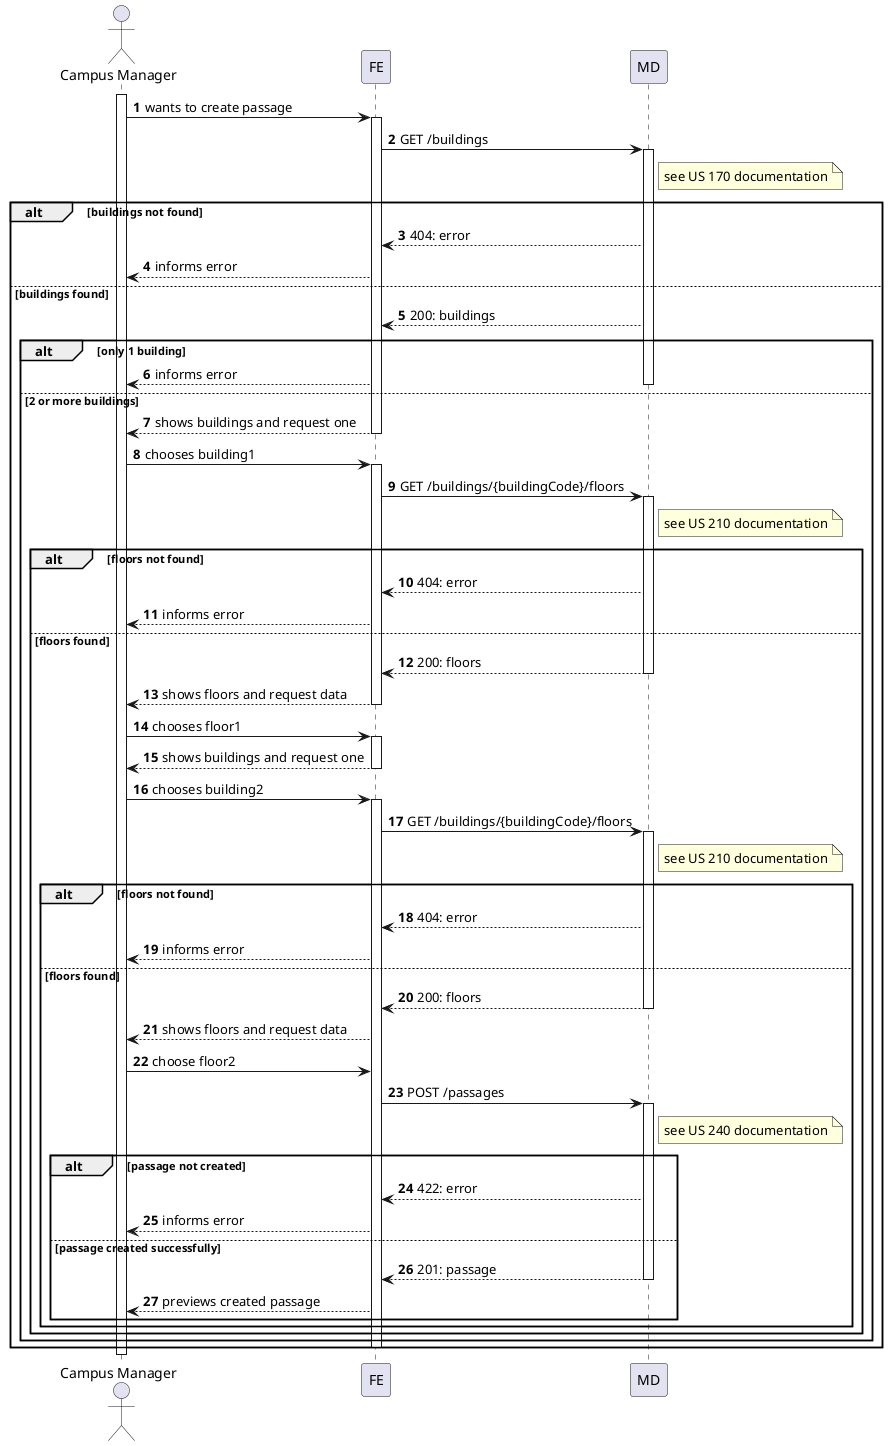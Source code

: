 @startuml
autonumber

actor "Campus Manager" as usr

participant "FE" as ui
participant "MD" as md

activate usr
    usr -> ui : wants to create passage
    activate ui
        ui -> md : GET /buildings
        activate md
            note right of md : see US 170 documentation

        alt buildings not found
            md --> ui: 404: error
            ui --> usr: informs error
        else buildings found
            md --> ui : 200: buildings
            alt only 1 building
                ui --> usr: informs error
                else 2 or more buildings
            deactivate md

        ui --> usr : shows buildings and request one
    deactivate ui

    usr -> ui : chooses building1
    activate ui
        ui -> md : GET /buildings/{buildingCode}/floors
        activate md
            note right of md : see US 210 documentation

            alt floors not found
                md --> ui: 404: error
                ui --> usr: informs error
            else floors found
                md --> ui : 200: floors
                deactivate md

        ui --> usr : shows floors and request data
    deactivate ui

    usr -> ui: chooses floor1
        activate ui
        ui --> usr : shows buildings and request one
        deactivate ui
    usr -> ui : chooses building2
    activate ui
        ui -> md : GET /buildings/{buildingCode}/floors
        activate md
            note right of md : see US 210 documentation

            alt floors not found
                md --> ui: 404: error
                ui --> usr: informs error
            else floors found
                md --> ui : 200: floors
                deactivate md

        ui --> usr : shows floors and request data

    usr -> ui: choose floor2
    ui -> md : POST /passages
        activate md
            note right of md : see US 240 documentation

            alt passage not created
                md --> ui: 422: error
                ui --> usr: informs error
            else passage created successfully
                md --> ui : 201: passage
                deactivate md
        ui --> usr : previews created passage

                end
            end
        end
        end
    deactivate ui
    end
deactivate usr

@enduml
